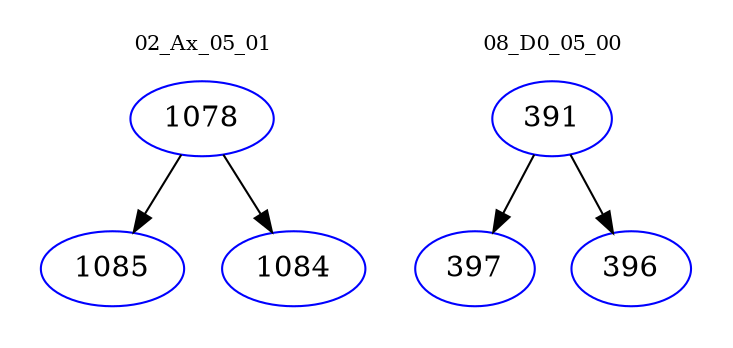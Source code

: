 digraph{
subgraph cluster_0 {
color = white
label = "02_Ax_05_01";
fontsize=10;
T0_1078 [label="1078", color="blue"]
T0_1078 -> T0_1085 [color="black"]
T0_1085 [label="1085", color="blue"]
T0_1078 -> T0_1084 [color="black"]
T0_1084 [label="1084", color="blue"]
}
subgraph cluster_1 {
color = white
label = "08_D0_05_00";
fontsize=10;
T1_391 [label="391", color="blue"]
T1_391 -> T1_397 [color="black"]
T1_397 [label="397", color="blue"]
T1_391 -> T1_396 [color="black"]
T1_396 [label="396", color="blue"]
}
}
